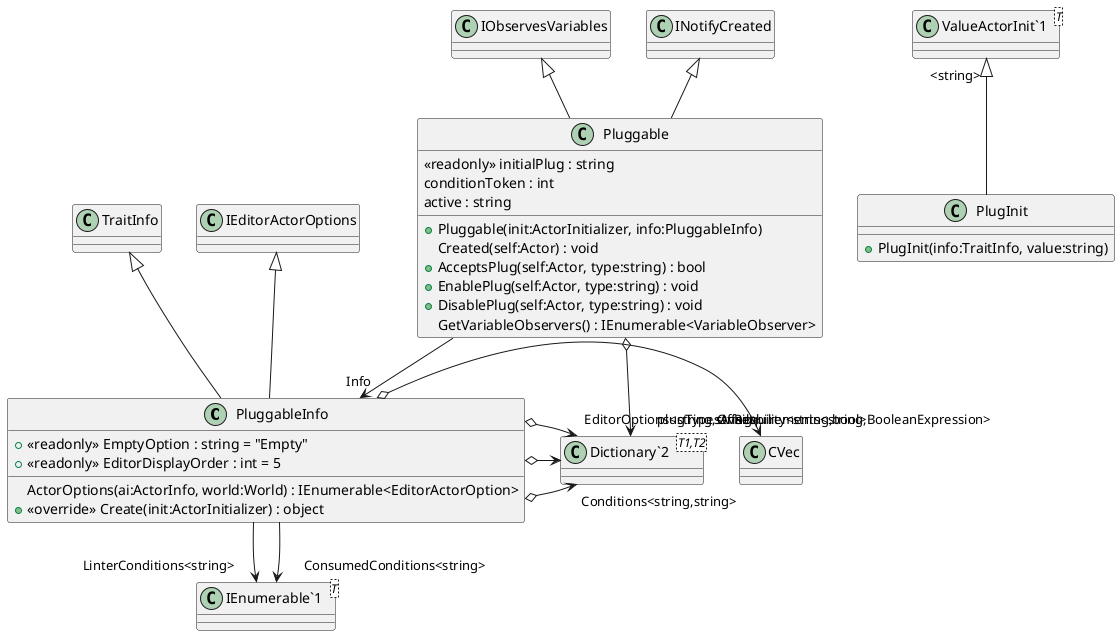 @startuml
class PluggableInfo {
    + <<readonly>> EmptyOption : string = "Empty"
    + <<readonly>> EditorDisplayOrder : int = 5
    ActorOptions(ai:ActorInfo, world:World) : IEnumerable<EditorActorOption>
    + <<override>> Create(init:ActorInitializer) : object
}
class Pluggable {
    <<readonly>> initialPlug : string
    conditionToken : int
    active : string
    + Pluggable(init:ActorInitializer, info:PluggableInfo)
    Created(self:Actor) : void
    + AcceptsPlug(self:Actor, type:string) : bool
    + EnablePlug(self:Actor, type:string) : void
    + DisablePlug(self:Actor, type:string) : void
    GetVariableObservers() : IEnumerable<VariableObserver>
}
class PlugInit {
    + PlugInit(info:TraitInfo, value:string)
}
class "Dictionary`2"<T1,T2> {
}
class "IEnumerable`1"<T> {
}
class "ValueActorInit`1"<T> {
}
TraitInfo <|-- PluggableInfo
IEditorActorOptions <|-- PluggableInfo
PluggableInfo o-> "Offset" CVec
PluggableInfo o-> "Conditions<string,string>" "Dictionary`2"
PluggableInfo o-> "Requirements<string,BooleanExpression>" "Dictionary`2"
PluggableInfo o-> "EditorOptions<string,string>" "Dictionary`2"
PluggableInfo --> "LinterConditions<string>" "IEnumerable`1"
PluggableInfo --> "ConsumedConditions<string>" "IEnumerable`1"
IObservesVariables <|-- Pluggable
INotifyCreated <|-- Pluggable
Pluggable --> "Info" PluggableInfo
Pluggable o-> "plugTypesAvailability<string,bool>" "Dictionary`2"
"ValueActorInit`1" "<string>" <|-- PlugInit
@enduml
